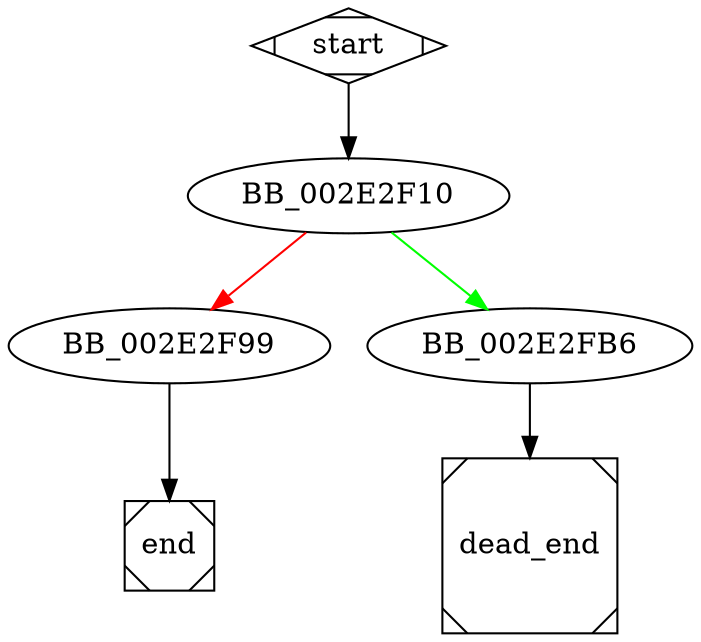 digraph G {
  start -> BB_002E2F10;
  
  BB_002E2F10 -> BB_002E2F99 [color=red];
  BB_002E2F10 -> BB_002E2FB6 [color=green];
  
  BB_002E2F99 -> end;
  
  BB_002E2FB6 -> dead_end;
  
  start [shape=Mdiamond];
  end [shape=Msquare];
  dead_end [shape=Msquare];
}
